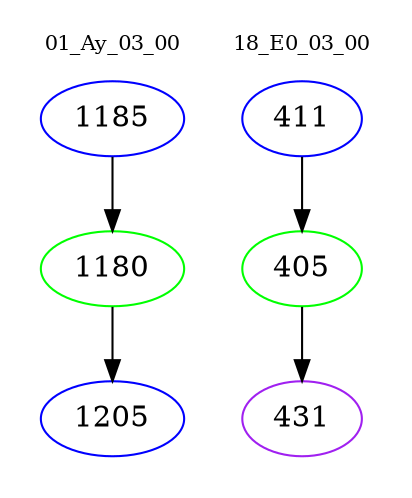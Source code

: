 digraph{
subgraph cluster_0 {
color = white
label = "01_Ay_03_00";
fontsize=10;
T0_1185 [label="1185", color="blue"]
T0_1185 -> T0_1180 [color="black"]
T0_1180 [label="1180", color="green"]
T0_1180 -> T0_1205 [color="black"]
T0_1205 [label="1205", color="blue"]
}
subgraph cluster_1 {
color = white
label = "18_E0_03_00";
fontsize=10;
T1_411 [label="411", color="blue"]
T1_411 -> T1_405 [color="black"]
T1_405 [label="405", color="green"]
T1_405 -> T1_431 [color="black"]
T1_431 [label="431", color="purple"]
}
}
